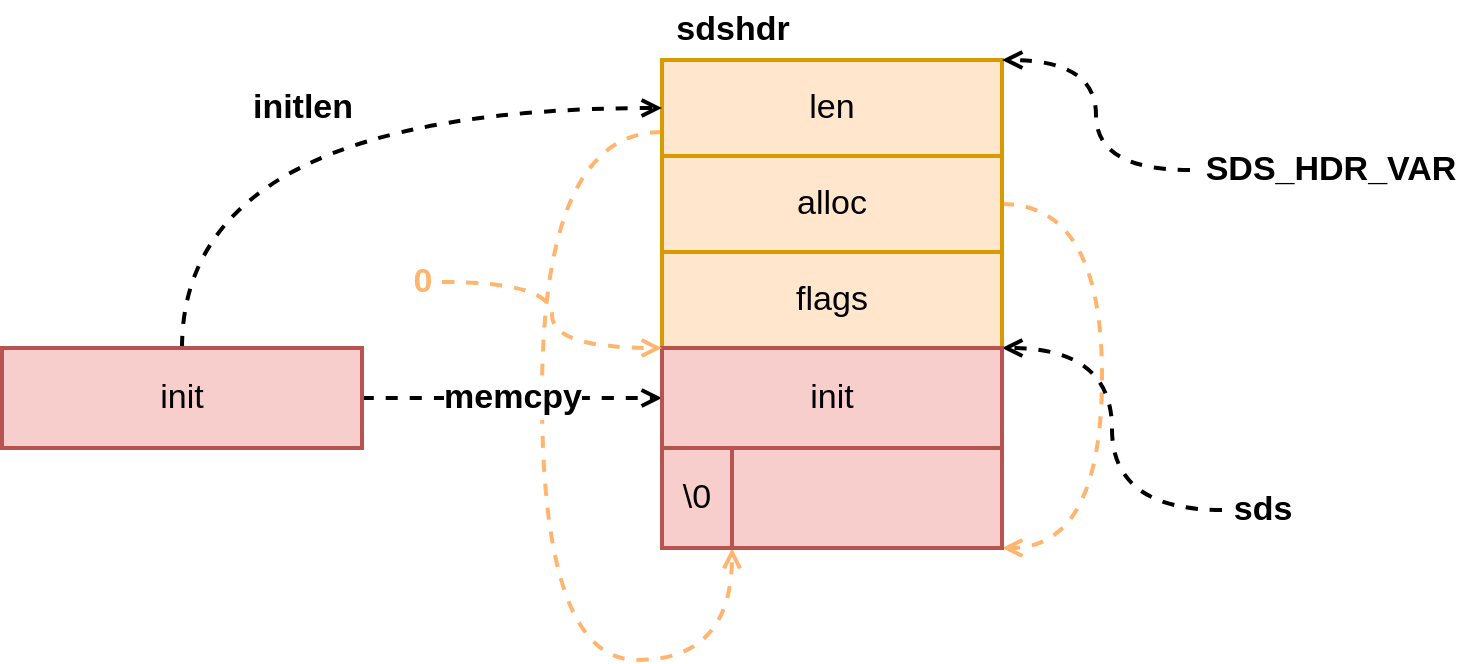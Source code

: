<mxfile version="15.4.0" type="device" pages="2"><diagram id="Z-_dc4wSJEczdRJGDky9" name="第 1 页"><mxGraphModel dx="1607" dy="1165" grid="1" gridSize="10" guides="1" tooltips="1" connect="1" arrows="1" fold="1" page="1" pageScale="1" pageWidth="827" pageHeight="1169" math="0" shadow="0"><root><mxCell id="0"/><mxCell id="1" parent="0"/><mxCell id="Bf6jnc_WDSIvVoCf_HjW-24" style="edgeStyle=orthogonalEdgeStyle;curved=1;rounded=0;orthogonalLoop=1;jettySize=auto;html=1;exitX=0;exitY=0.75;exitDx=0;exitDy=0;entryX=1;entryY=1;entryDx=0;entryDy=0;dashed=1;fontSize=17;endArrow=open;endFill=0;strokeWidth=2;strokeColor=#FFB570;" edge="1" parent="1" source="Bf6jnc_WDSIvVoCf_HjW-1" target="Bf6jnc_WDSIvVoCf_HjW-15"><mxGeometry relative="1" as="geometry"><Array as="points"><mxPoint x="90" y="446"/><mxPoint x="90" y="710"/><mxPoint x="185" y="710"/></Array></mxGeometry></mxCell><mxCell id="Bf6jnc_WDSIvVoCf_HjW-1" value="len" style="rounded=0;whiteSpace=wrap;html=1;strokeWidth=2;fontSize=17;fillColor=#ffe6cc;strokeColor=#d79b00;" vertex="1" parent="1"><mxGeometry x="150" y="410" width="170" height="48" as="geometry"/></mxCell><mxCell id="Bf6jnc_WDSIvVoCf_HjW-22" style="edgeStyle=orthogonalEdgeStyle;curved=1;rounded=0;orthogonalLoop=1;jettySize=auto;html=1;exitX=1;exitY=0.5;exitDx=0;exitDy=0;dashed=1;fontSize=17;endArrow=open;endFill=0;strokeWidth=2;entryX=1;entryY=1;entryDx=0;entryDy=0;strokeColor=#FFB570;" edge="1" parent="1" source="Bf6jnc_WDSIvVoCf_HjW-2" target="Bf6jnc_WDSIvVoCf_HjW-4"><mxGeometry relative="1" as="geometry"><mxPoint x="350" y="570" as="targetPoint"/><Array as="points"><mxPoint x="370" y="482"/><mxPoint x="370" y="654"/></Array></mxGeometry></mxCell><mxCell id="Bf6jnc_WDSIvVoCf_HjW-2" value="alloc" style="rounded=0;whiteSpace=wrap;html=1;strokeWidth=2;fontSize=17;fillColor=#ffe6cc;strokeColor=#d79b00;" vertex="1" parent="1"><mxGeometry x="150" y="458" width="170" height="48" as="geometry"/></mxCell><mxCell id="Bf6jnc_WDSIvVoCf_HjW-3" value="flags" style="rounded=0;whiteSpace=wrap;html=1;strokeWidth=2;fontSize=17;fillColor=#ffe6cc;strokeColor=#d79b00;" vertex="1" parent="1"><mxGeometry x="150" y="506" width="170" height="48" as="geometry"/></mxCell><mxCell id="Bf6jnc_WDSIvVoCf_HjW-4" value="" style="rounded=0;whiteSpace=wrap;html=1;strokeWidth=2;fontSize=17;fillColor=#f8cecc;strokeColor=#b85450;" vertex="1" parent="1"><mxGeometry x="150" y="554" width="170" height="100" as="geometry"/></mxCell><mxCell id="Bf6jnc_WDSIvVoCf_HjW-13" value="" style="edgeStyle=orthogonalEdgeStyle;curved=1;rounded=0;orthogonalLoop=1;jettySize=auto;html=1;dashed=1;fontSize=17;endArrow=open;endFill=0;strokeWidth=2;entryX=1;entryY=0;entryDx=0;entryDy=0;" edge="1" parent="1" source="Bf6jnc_WDSIvVoCf_HjW-6" target="Bf6jnc_WDSIvVoCf_HjW-4"><mxGeometry relative="1" as="geometry"><Array as="points"><mxPoint x="375" y="635"/><mxPoint x="375" y="554"/></Array></mxGeometry></mxCell><mxCell id="Bf6jnc_WDSIvVoCf_HjW-6" value="sds" style="text;html=1;align=center;verticalAlign=middle;resizable=0;points=[];autosize=1;strokeColor=none;fillColor=none;fontSize=17;fontStyle=1" vertex="1" parent="1"><mxGeometry x="430" y="620" width="40" height="30" as="geometry"/></mxCell><mxCell id="Bf6jnc_WDSIvVoCf_HjW-12" value="&lt;b&gt;memcpy&lt;/b&gt;" style="edgeStyle=orthogonalEdgeStyle;curved=1;rounded=0;orthogonalLoop=1;jettySize=auto;html=1;entryX=0;entryY=0.5;entryDx=0;entryDy=0;dashed=1;fontSize=17;endArrow=open;endFill=0;strokeWidth=2;" edge="1" parent="1" source="Bf6jnc_WDSIvVoCf_HjW-11" target="Bf6jnc_WDSIvVoCf_HjW-14"><mxGeometry relative="1" as="geometry"/></mxCell><mxCell id="Bf6jnc_WDSIvVoCf_HjW-21" value="initlen" style="edgeStyle=orthogonalEdgeStyle;curved=1;rounded=0;orthogonalLoop=1;jettySize=auto;html=1;exitX=0.5;exitY=0;exitDx=0;exitDy=0;entryX=0;entryY=0.5;entryDx=0;entryDy=0;dashed=1;fontSize=17;endArrow=open;endFill=0;strokeWidth=2;fontStyle=1" edge="1" parent="1" source="Bf6jnc_WDSIvVoCf_HjW-11" target="Bf6jnc_WDSIvVoCf_HjW-1"><mxGeometry relative="1" as="geometry"/></mxCell><mxCell id="Bf6jnc_WDSIvVoCf_HjW-11" value="init" style="rounded=0;whiteSpace=wrap;html=1;strokeWidth=2;fontSize=17;fillColor=#f8cecc;strokeColor=#b85450;" vertex="1" parent="1"><mxGeometry x="-180" y="554" width="180" height="50" as="geometry"/></mxCell><mxCell id="Bf6jnc_WDSIvVoCf_HjW-14" value="init" style="rounded=0;whiteSpace=wrap;html=1;strokeWidth=2;fontSize=17;fillColor=#f8cecc;strokeColor=#b85450;" vertex="1" parent="1"><mxGeometry x="150" y="554" width="170" height="50" as="geometry"/></mxCell><mxCell id="Bf6jnc_WDSIvVoCf_HjW-15" value="\0" style="rounded=0;whiteSpace=wrap;html=1;strokeWidth=2;fontSize=17;fillColor=#f8cecc;strokeColor=#b85450;" vertex="1" parent="1"><mxGeometry x="150" y="604" width="35" height="50" as="geometry"/></mxCell><mxCell id="Bf6jnc_WDSIvVoCf_HjW-20" value="" style="edgeStyle=orthogonalEdgeStyle;curved=1;rounded=0;orthogonalLoop=1;jettySize=auto;html=1;dashed=1;fontSize=17;endArrow=open;endFill=0;strokeWidth=2;entryX=1;entryY=0;entryDx=0;entryDy=0;" edge="1" parent="1" source="Bf6jnc_WDSIvVoCf_HjW-19" target="Bf6jnc_WDSIvVoCf_HjW-1"><mxGeometry relative="1" as="geometry"><mxPoint x="350" y="370" as="targetPoint"/><Array as="points"><mxPoint x="367" y="465"/><mxPoint x="367" y="410"/></Array></mxGeometry></mxCell><mxCell id="Bf6jnc_WDSIvVoCf_HjW-19" value="SDS_HDR_VAR" style="text;html=1;align=center;verticalAlign=middle;resizable=0;points=[];autosize=1;strokeColor=none;fillColor=none;fontSize=17;fontStyle=1" vertex="1" parent="1"><mxGeometry x="414" y="450" width="140" height="30" as="geometry"/></mxCell><mxCell id="Bf6jnc_WDSIvVoCf_HjW-25" value="sdshdr" style="text;html=1;align=center;verticalAlign=middle;resizable=0;points=[];autosize=1;strokeColor=none;fillColor=none;fontSize=17;fontStyle=1" vertex="1" parent="1"><mxGeometry x="150" y="380" width="70" height="30" as="geometry"/></mxCell><mxCell id="Bf6jnc_WDSIvVoCf_HjW-31" value="" style="edgeStyle=orthogonalEdgeStyle;curved=1;rounded=0;orthogonalLoop=1;jettySize=auto;html=1;dashed=1;fontSize=17;fontColor=#FFB570;endArrow=open;endFill=0;strokeColor=#FFB570;strokeWidth=2;entryX=0;entryY=1;entryDx=0;entryDy=0;" edge="1" parent="1" source="Bf6jnc_WDSIvVoCf_HjW-26" target="Bf6jnc_WDSIvVoCf_HjW-3"><mxGeometry relative="1" as="geometry"><Array as="points"><mxPoint x="95" y="521"/><mxPoint x="95" y="554"/></Array></mxGeometry></mxCell><mxCell id="Bf6jnc_WDSIvVoCf_HjW-26" value="0" style="text;html=1;align=center;verticalAlign=middle;resizable=0;points=[];autosize=1;strokeColor=none;fillColor=none;fontSize=17;fontStyle=1;fontColor=#FFB570;" vertex="1" parent="1"><mxGeometry x="20" y="506" width="20" height="30" as="geometry"/></mxCell></root></mxGraphModel></diagram><diagram id="RcrIF5f6nQipw1Lvr1C7" name="第 2 页"><mxGraphModel dx="780" dy="1165" grid="1" gridSize="10" guides="1" tooltips="1" connect="1" arrows="1" fold="1" page="1" pageScale="1" pageWidth="827" pageHeight="1169" math="0" shadow="0"><root><mxCell id="b5L8uLmE2QeTwgVhoV2W-0"/><mxCell id="b5L8uLmE2QeTwgVhoV2W-1" parent="b5L8uLmE2QeTwgVhoV2W-0"/></root></mxGraphModel></diagram></mxfile>